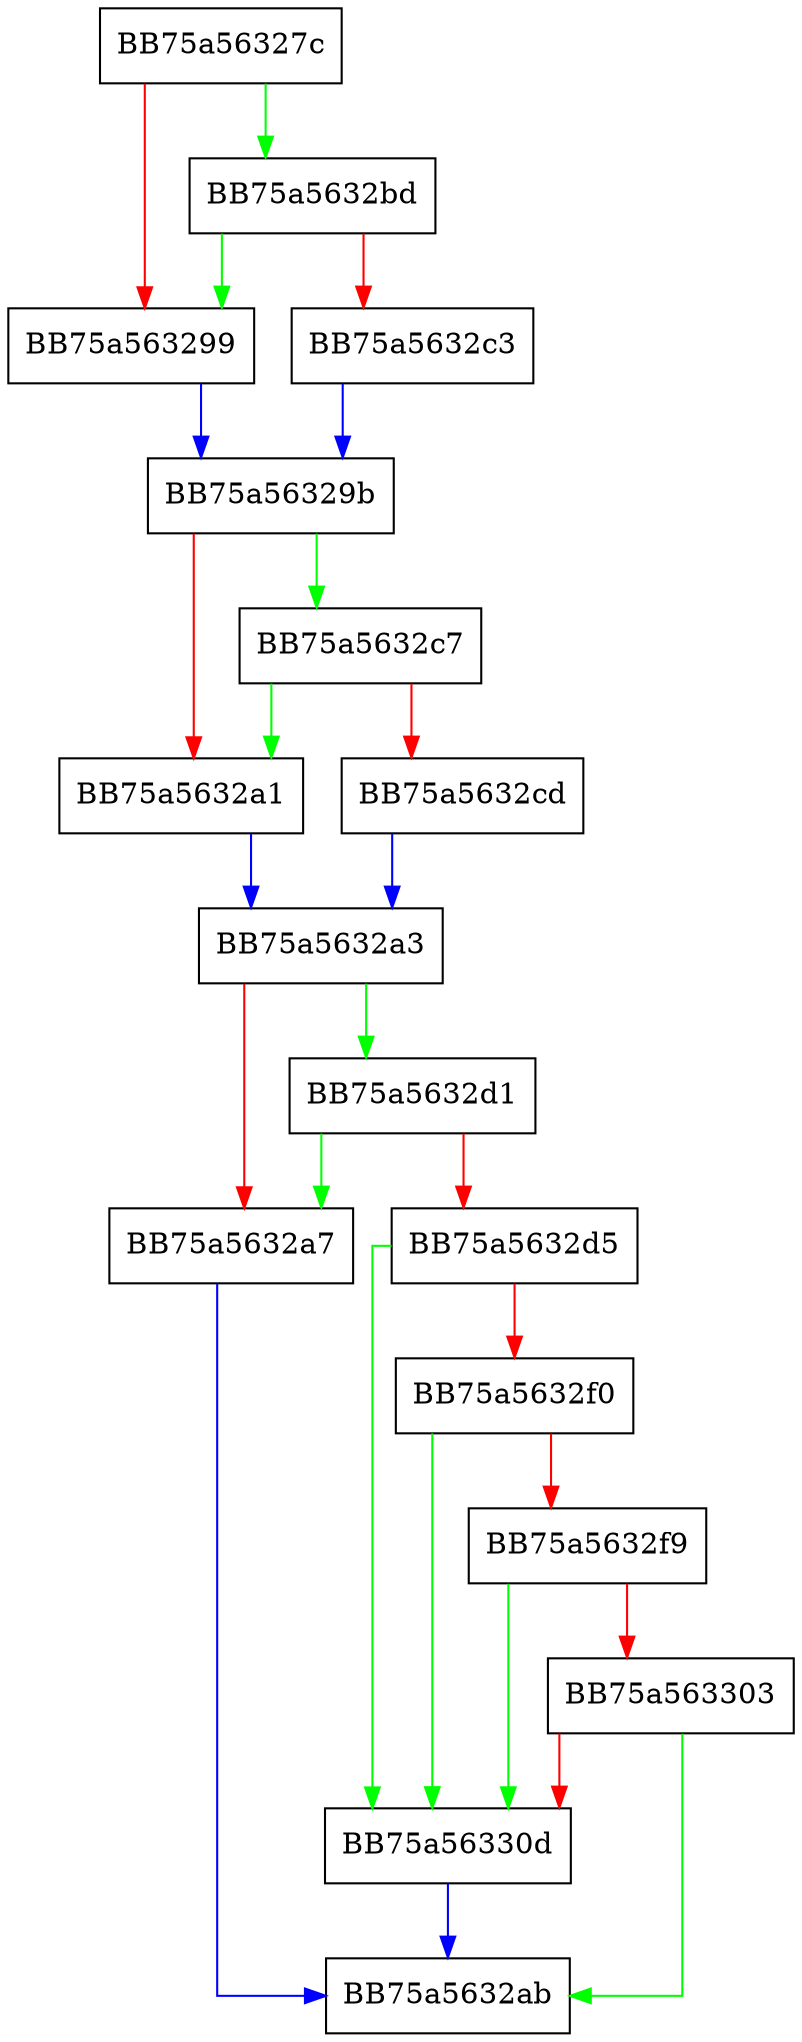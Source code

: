 digraph equal {
  node [shape="box"];
  graph [splines=ortho];
  BB75a56327c -> BB75a5632bd [color="green"];
  BB75a56327c -> BB75a563299 [color="red"];
  BB75a563299 -> BB75a56329b [color="blue"];
  BB75a56329b -> BB75a5632c7 [color="green"];
  BB75a56329b -> BB75a5632a1 [color="red"];
  BB75a5632a1 -> BB75a5632a3 [color="blue"];
  BB75a5632a3 -> BB75a5632d1 [color="green"];
  BB75a5632a3 -> BB75a5632a7 [color="red"];
  BB75a5632a7 -> BB75a5632ab [color="blue"];
  BB75a5632bd -> BB75a563299 [color="green"];
  BB75a5632bd -> BB75a5632c3 [color="red"];
  BB75a5632c3 -> BB75a56329b [color="blue"];
  BB75a5632c7 -> BB75a5632a1 [color="green"];
  BB75a5632c7 -> BB75a5632cd [color="red"];
  BB75a5632cd -> BB75a5632a3 [color="blue"];
  BB75a5632d1 -> BB75a5632a7 [color="green"];
  BB75a5632d1 -> BB75a5632d5 [color="red"];
  BB75a5632d5 -> BB75a56330d [color="green"];
  BB75a5632d5 -> BB75a5632f0 [color="red"];
  BB75a5632f0 -> BB75a56330d [color="green"];
  BB75a5632f0 -> BB75a5632f9 [color="red"];
  BB75a5632f9 -> BB75a56330d [color="green"];
  BB75a5632f9 -> BB75a563303 [color="red"];
  BB75a563303 -> BB75a5632ab [color="green"];
  BB75a563303 -> BB75a56330d [color="red"];
  BB75a56330d -> BB75a5632ab [color="blue"];
}